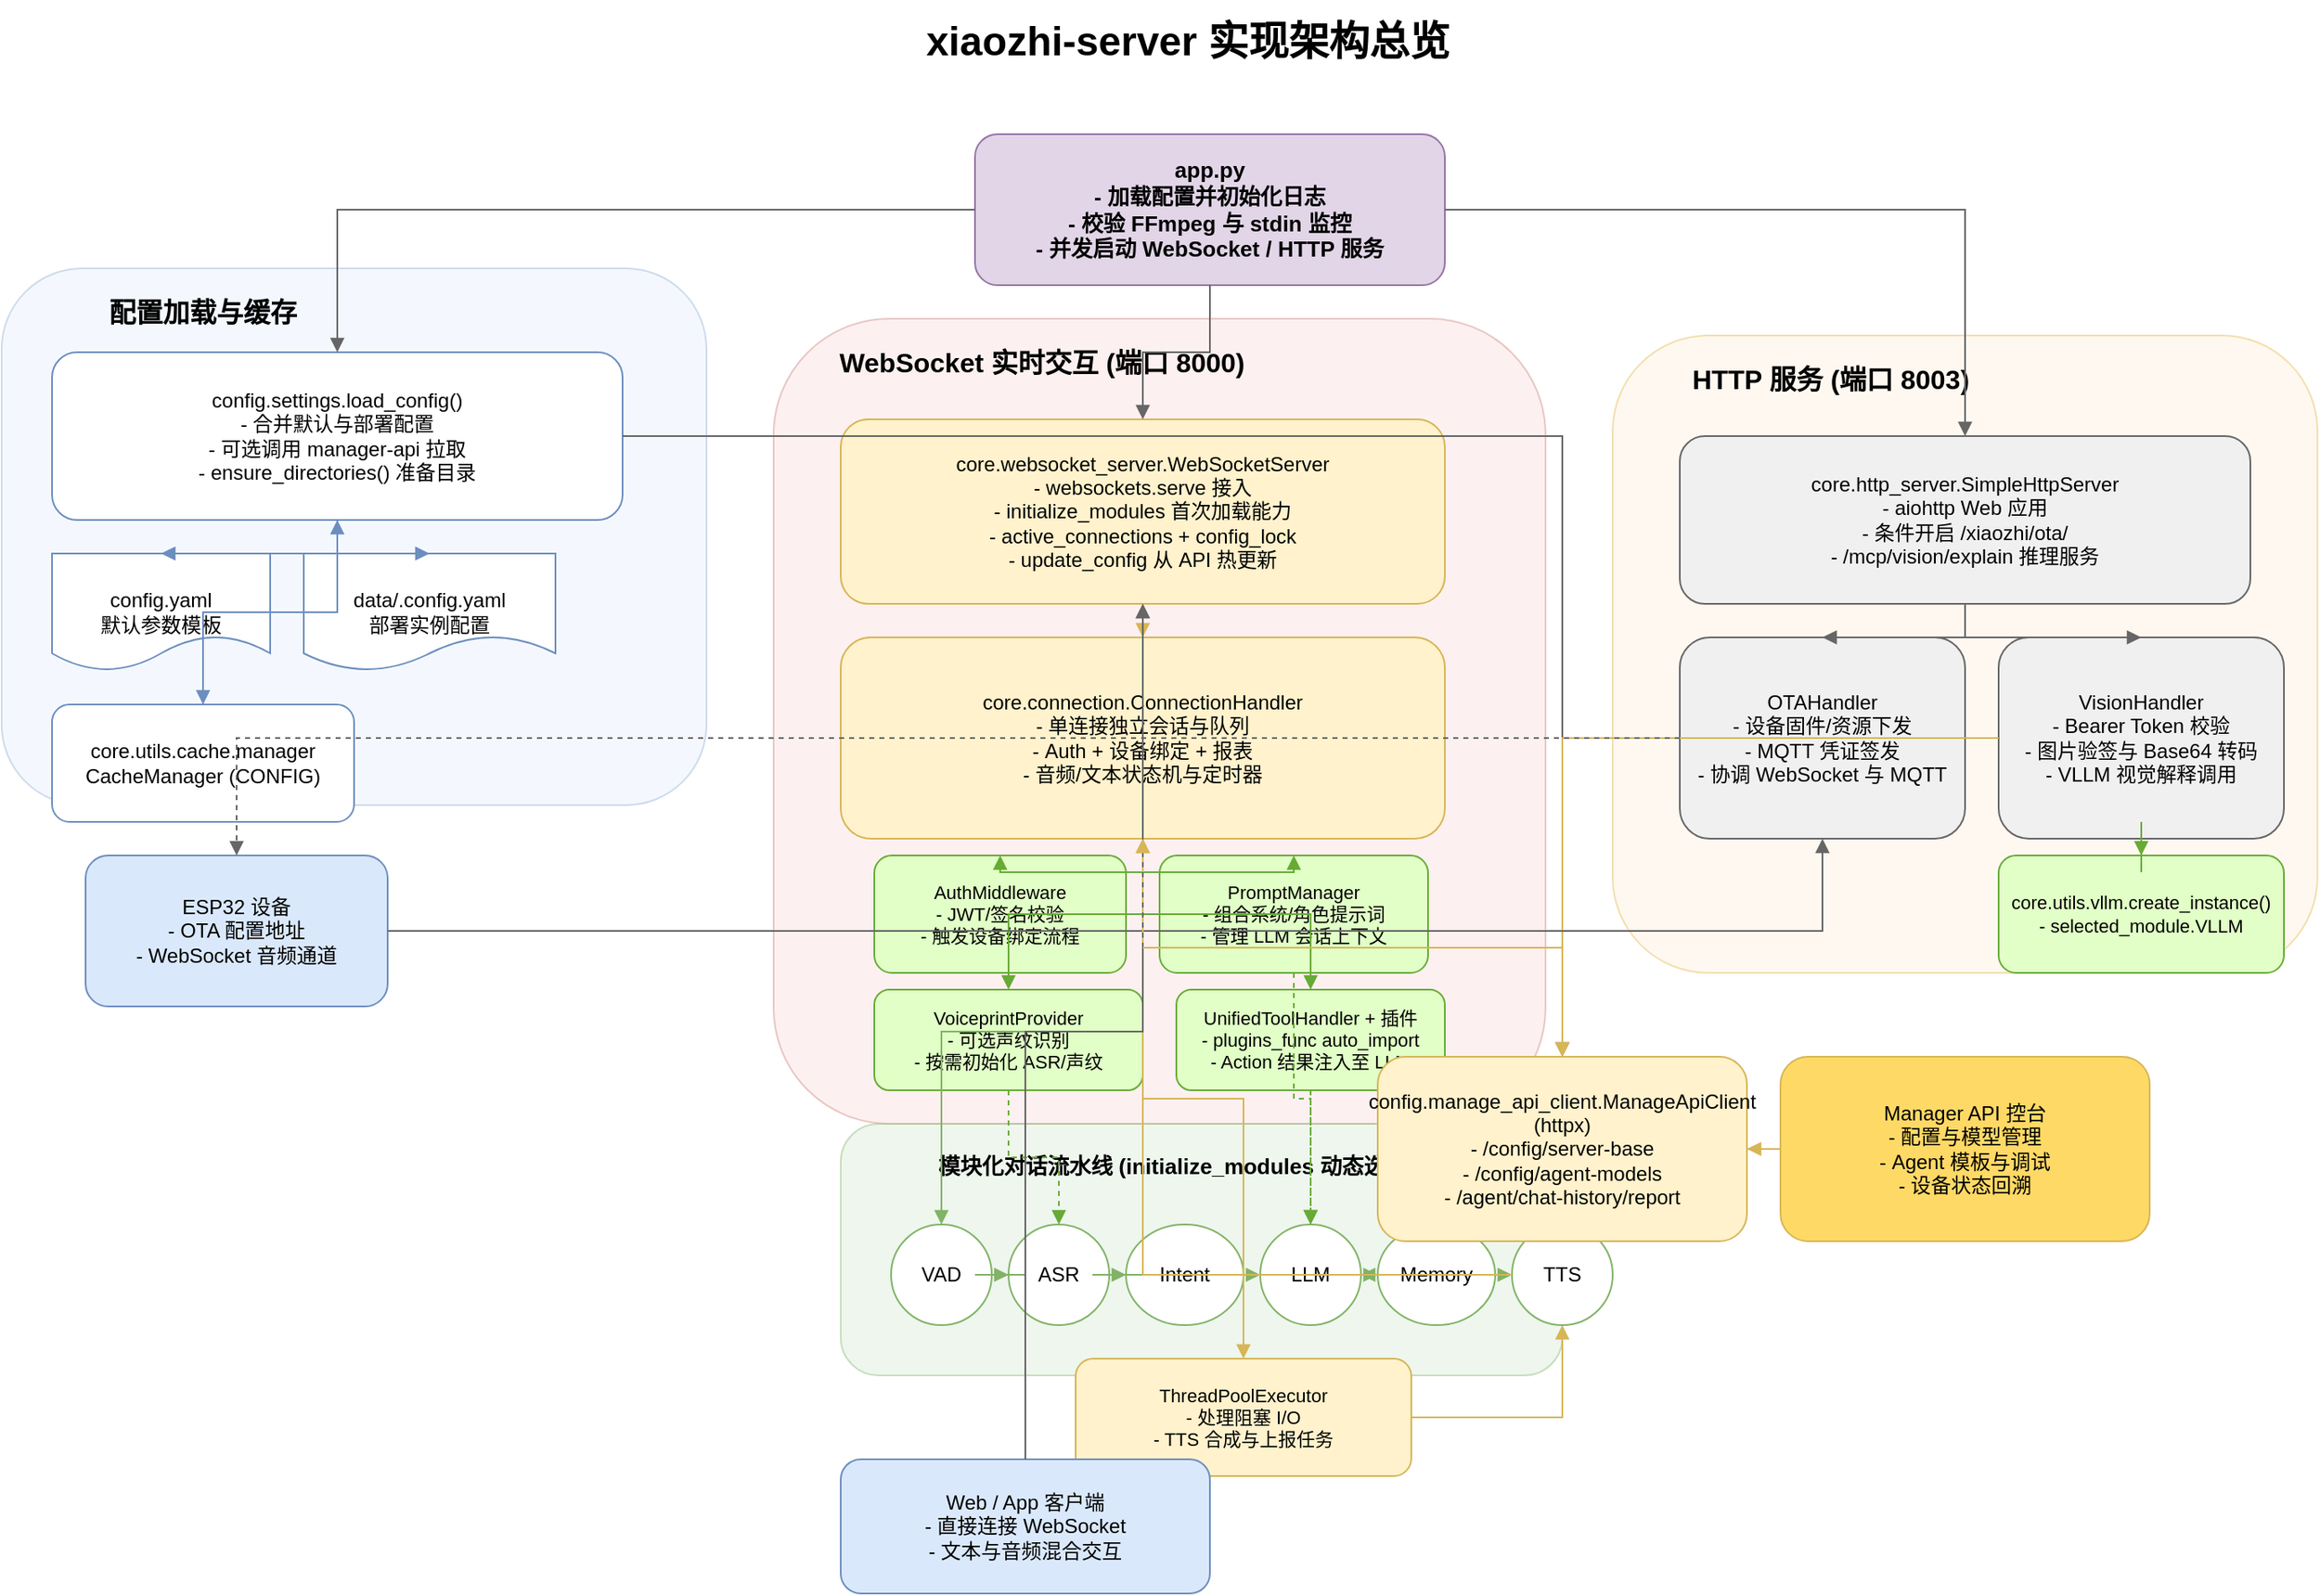 <?xml version='1.0' encoding='utf-8'?>
<mxfile>
    <diagram name="xiaozhi-server实现架构" id="xiaozhi-server-implementation">
        <mxGraphModel dx="1772" dy="907" grid="1" gridSize="10" guides="1" tooltips="1" connect="1" arrows="1" fold="1" page="1" pageScale="1" pageWidth="1654" pageHeight="2339" math="0" shadow="0">
            <root>
                <mxCell id="0" />
                <mxCell id="1" parent="0" />
                <mxCell id="title" value="xiaozhi-server 实现架构总览" style="text;html=1;strokeColor=none;fillColor=none;align=center;verticalAlign=middle;whiteSpace=wrap;fontSize=24;fontStyle=1;" parent="1" vertex="1">
                    <mxGeometry x="577" y="30" width="500" height="50" as="geometry" />
                </mxCell>
                <mxCell id="app" value="app.py&#10;- 加载配置并初始化日志&#10;- 校验 FFmpeg 与 stdin 监控&#10;- 并发启动 WebSocket / HTTP 服务" style="rounded=1;whiteSpace=wrap;html=1;fillColor=#e1d5e7;strokeColor=#9673a6;fontSize=13;fontStyle=1;" parent="1" vertex="1">
                    <mxGeometry x="700" y="110" width="280" height="90" as="geometry" />
                </mxCell>
                <mxCell id="config-group" value="" style="rounded=1;whiteSpace=wrap;html=1;fillColor=#dae8fc;strokeColor=#6c8ebf;opacity=30;" parent="1" vertex="1">
                    <mxGeometry x="120" y="190" width="420" height="320" as="geometry" />
                </mxCell>
                <mxCell id="config-group-title" value="配置加载与缓存" style="text;html=1;strokeColor=none;fillColor=none;align=center;verticalAlign=top;whiteSpace=wrap;fontSize=16;fontStyle=1;" parent="1" vertex="1">
                    <mxGeometry x="140" y="200" width="200" height="30" as="geometry" />
                </mxCell>
                <mxCell id="load-config" value="config.settings.load_config()&#10;- 合并默认与部署配置&#10;- 可选调用 manager-api 拉取&#10;- ensure_directories() 准备目录" style="rounded=1;whiteSpace=wrap;html=1;fillColor=#ffffff;strokeColor=#6c8ebf;fontSize=12;" parent="1" vertex="1">
                    <mxGeometry x="150" y="240" width="340" height="100" as="geometry" />
                </mxCell>
                <mxCell id="default-config" value="config.yaml&#10;默认参数模板" style="shape=document;whiteSpace=wrap;html=1;strokeColor=#6c8ebf;fillColor=#ffffff;fontSize=12;" parent="1" vertex="1">
                    <mxGeometry x="150" y="360" width="130" height="70" as="geometry" />
                </mxCell>
                <mxCell id="custom-config" value="data/.config.yaml&#10;部署实例配置" style="shape=document;whiteSpace=wrap;html=1;strokeColor=#6c8ebf;fillColor=#ffffff;fontSize=12;" parent="1" vertex="1">
                    <mxGeometry x="300" y="360" width="150" height="70" as="geometry" />
                </mxCell>
                <mxCell id="cache-manager" value="core.utils.cache.manager&#10;CacheManager (CONFIG)" style="rounded=1;whiteSpace=wrap;html=1;fillColor=#ffffff;strokeColor=#6c8ebf;fontSize=12;" parent="1" vertex="1">
                    <mxGeometry x="150" y="450" width="180" height="70" as="geometry" />
                </mxCell>
                <mxCell id="ws-group" value="" style="rounded=1;whiteSpace=wrap;html=1;fillColor=#f8cecc;strokeColor=#b85450;opacity=30;" parent="1" vertex="1">
                    <mxGeometry x="580" y="220" width="460" height="480" as="geometry" />
                </mxCell>
                <mxCell id="ws-title" value="WebSocket 实时交互 (端口 8000)" style="text;html=1;strokeColor=none;fillColor=none;align=center;verticalAlign=top;whiteSpace=wrap;fontSize=16;fontStyle=1;" parent="1" vertex="1">
                    <mxGeometry x="600" y="230" width="280" height="30" as="geometry" />
                </mxCell>
                <mxCell id="ws-server" value="core.websocket_server.WebSocketServer&#10;- websockets.serve 接入&#10;- initialize_modules 首次加载能力&#10;- active_connections + config_lock&#10;- update_config 从 API 热更新" style="rounded=1;whiteSpace=wrap;html=1;fillColor=#fff2cc;strokeColor=#d6b656;fontSize=12;" parent="1" vertex="1">
                    <mxGeometry x="620" y="280" width="360" height="110" as="geometry" />
                </mxCell>
                <mxCell id="connection-handler-box" value="core.connection.ConnectionHandler&#10;- 单连接独立会话与队列&#10;- Auth + 设备绑定 + 报表&#10;- 音频/文本状态机与定时器" style="rounded=1;whiteSpace=wrap;html=1;fillColor=#fff2cc;strokeColor=#d6b656;fontSize=12;" parent="1" vertex="1">
                    <mxGeometry x="620" y="410" width="360" height="120" as="geometry" />
                </mxCell>
                <mxCell id="auth-middleware" value="AuthMiddleware&#10;- JWT/签名校验&#10;- 触发设备绑定流程" style="rounded=1;whiteSpace=wrap;html=1;fillColor=#e1ffc7;strokeColor=#67ab36;fontSize=11;" parent="1" vertex="1">
                    <mxGeometry x="640" y="540" width="150" height="70" as="geometry" />
                </mxCell>
                <mxCell id="prompt-manager" value="PromptManager&#10;- 组合系统/角色提示词&#10;- 管理 LLM 会话上下文" style="rounded=1;whiteSpace=wrap;html=1;fillColor=#e1ffc7;strokeColor=#67ab36;fontSize=11;" parent="1" vertex="1">
                    <mxGeometry x="810" y="540" width="160" height="70" as="geometry" />
                </mxCell>
                <mxCell id="voiceprint" value="VoiceprintProvider&#10;- 可选声纹识别&#10;- 按需初始化 ASR/声纹" style="rounded=1;whiteSpace=wrap;html=1;fillColor=#e1ffc7;strokeColor=#67ab36;fontSize=11;" parent="1" vertex="1">
                    <mxGeometry x="640" y="620" width="160" height="60" as="geometry" />
                </mxCell>
                <mxCell id="tool-handler" value="UnifiedToolHandler + 插件&#10;- plugins_func auto_import&#10;- Action 结果注入至 LLM" style="rounded=1;whiteSpace=wrap;html=1;fillColor=#e1ffc7;strokeColor=#67ab36;fontSize=11;" parent="1" vertex="1">
                    <mxGeometry x="820" y="620" width="160" height="60" as="geometry" />
                </mxCell>
                <mxCell id="pipeline-bg" value="" style="rounded=1;whiteSpace=wrap;html=1;fillColor=#d5e8d4;strokeColor=#82b366;opacity=40;" parent="1" vertex="1">
                    <mxGeometry x="620" y="700" width="430" height="150" as="geometry" />
                </mxCell>
                <mxCell id="modules-title" value="模块化对话流水线 (initialize_modules 动态选型)" style="text;html=1;strokeColor=none;fillColor=none;align=center;verticalAlign=middle;whiteSpace=wrap;fontSize=13;fontStyle=1;" parent="1" vertex="1">
                    <mxGeometry x="640" y="710" width="360" height="30" as="geometry" />
                </mxCell>
                <mxCell id="vad" value="VAD" style="ellipse;whiteSpace=wrap;html=1;fillColor=#ffffff;strokeColor=#82b366;fontSize=12;" parent="1" vertex="1">
                    <mxGeometry x="650" y="760" width="60" height="60" as="geometry" />
                </mxCell>
                <mxCell id="asr" value="ASR" style="ellipse;whiteSpace=wrap;html=1;fillColor=#ffffff;strokeColor=#82b366;fontSize=12;" parent="1" vertex="1">
                    <mxGeometry x="720" y="760" width="60" height="60" as="geometry" />
                </mxCell>
                <mxCell id="intent" value="Intent" style="ellipse;whiteSpace=wrap;html=1;fillColor=#ffffff;strokeColor=#82b366;fontSize=12;" parent="1" vertex="1">
                    <mxGeometry x="790" y="760" width="70" height="60" as="geometry" />
                </mxCell>
                <mxCell id="llm" value="LLM" style="ellipse;whiteSpace=wrap;html=1;fillColor=#ffffff;strokeColor=#82b366;fontSize=12;" parent="1" vertex="1">
                    <mxGeometry x="870" y="760" width="60" height="60" as="geometry" />
                </mxCell>
                <mxCell id="memory" value="Memory" style="ellipse;whiteSpace=wrap;html=1;fillColor=#ffffff;strokeColor=#82b366;fontSize=12;" parent="1" vertex="1">
                    <mxGeometry x="940" y="760" width="70" height="60" as="geometry" />
                </mxCell>
                <mxCell id="tts" value="TTS" style="ellipse;whiteSpace=wrap;html=1;fillColor=#ffffff;strokeColor=#82b366;fontSize=12;" parent="1" vertex="1">
                    <mxGeometry x="1020" y="760" width="60" height="60" as="geometry" />
                </mxCell>
                <mxCell id="threadpool" value="ThreadPoolExecutor&#10;- 处理阻塞 I/O&#10;- TTS 合成与上报任务" style="rounded=1;whiteSpace=wrap;html=1;fillColor=#fff2cc;strokeColor=#d6b656;fontSize=11;" parent="1" vertex="1">
                    <mxGeometry x="760" y="840" width="200" height="70" as="geometry" />
                </mxCell>
                <mxCell id="http-group" value="" style="rounded=1;whiteSpace=wrap;html=1;fillColor=#ffe6cc;strokeColor=#d79b00;opacity=30;" parent="1" vertex="1">
                    <mxGeometry x="1080" y="230" width="420" height="380" as="geometry" />
                </mxCell>
                <mxCell id="http-title" value="HTTP 服务 (端口 8003)" style="text;html=1;strokeColor=none;fillColor=none;align=center;verticalAlign=top;whiteSpace=wrap;fontSize=16;fontStyle=1;" parent="1" vertex="1">
                    <mxGeometry x="1100" y="240" width="220" height="30" as="geometry" />
                </mxCell>
                <mxCell id="http-server" value="core.http_server.SimpleHttpServer&#10;- aiohttp Web 应用&#10;- 条件开启 /xiaozhi/ota/&#10;- /mcp/vision/explain 推理服务" style="rounded=1;whiteSpace=wrap;html=1;fillColor=#f0f0f0;strokeColor=#666666;fontSize=12;" parent="1" vertex="1">
                    <mxGeometry x="1120" y="290" width="340" height="100" as="geometry" />
                </mxCell>
                <mxCell id="ota-handler" value="OTAHandler&#10;- 设备固件/资源下发&#10;- MQTT 凭证签发&#10;- 协调 WebSocket 与 MQTT" style="rounded=1;whiteSpace=wrap;html=1;fillColor=#f0f0f0;strokeColor=#666666;fontSize=12;" parent="1" vertex="1">
                    <mxGeometry x="1120" y="410" width="170" height="120" as="geometry" />
                </mxCell>
                <mxCell id="vision-handler" value="VisionHandler&#10;- Bearer Token 校验&#10;- 图片验签与 Base64 转码&#10;- VLLM 视觉解释调用" style="rounded=1;whiteSpace=wrap;html=1;fillColor=#f0f0f0;strokeColor=#666666;fontSize=12;" parent="1" vertex="1">
                    <mxGeometry x="1310" y="410" width="170" height="120" as="geometry" />
                </mxCell>
                <mxCell id="vllm" value="core.utils.vllm.create_instance()&#10;- selected_module.VLLM" style="rounded=1;whiteSpace=wrap;html=1;fillColor=#e1ffc7;strokeColor=#67ab36;fontSize=11;" parent="1" vertex="1">
                    <mxGeometry x="1310" y="540" width="170" height="70" as="geometry" />
                </mxCell>
                <mxCell id="esp32" value="ESP32 设备&#10;- OTA 配置地址&#10;- WebSocket 音频通道" style="rounded=1;whiteSpace=wrap;html=1;fillColor=#dae8fc;strokeColor=#6c8ebf;fontSize=12;" parent="1" vertex="1">
                    <mxGeometry x="170" y="540" width="180" height="90" as="geometry" />
                </mxCell>
                <mxCell id="client-app" value="Web / App 客户端&#10;- 直接连接 WebSocket&#10;- 文本与音频混合交互" style="rounded=1;whiteSpace=wrap;html=1;fillColor=#dae8fc;strokeColor=#6c8ebf;fontSize=12;" parent="1" vertex="1">
                    <mxGeometry x="620" y="900" width="220" height="80" as="geometry" />
                </mxCell>
                <mxCell id="manager-console" value="Manager API 控台&#10;- 配置与模型管理&#10;- Agent 模板与调试&#10;- 设备状态回溯" style="rounded=1;whiteSpace=wrap;html=1;fillColor=#ffd966;strokeColor=#d6b656;fontSize=12;" parent="1" vertex="1">
                    <mxGeometry x="1180" y="660" width="220" height="110" as="geometry" />
                </mxCell>
                <mxCell id="manager-api" value="config.manage_api_client.ManageApiClient (httpx)&#10;- /config/server-base&#10;- /config/agent-models&#10;- /agent/chat-history/report" style="rounded=1;whiteSpace=wrap;html=1;fillColor=#fff2cc;strokeColor=#d6b656;fontSize=12;" parent="1" vertex="1">
                    <mxGeometry x="940" y="660" width="220" height="110" as="geometry" />
                </mxCell>
                <mxCell id="edge-app-config" style="edgeStyle=orthogonalEdgeStyle;rounded=0;orthogonalLoop=1;jettySize=auto;html=1;endArrow=block;endFill=1;strokeColor=#666666;" parent="1" source="app" target="load-config" edge="1">
                    <mxGeometry relative="1" as="geometry" />
                </mxCell>
                <mxCell id="edge-app-ws" style="edgeStyle=orthogonalEdgeStyle;rounded=0;orthogonalLoop=1;jettySize=auto;html=1;endArrow=block;endFill=1;strokeColor=#666666;" parent="1" source="app" target="ws-server" edge="1">
                    <mxGeometry relative="1" as="geometry" />
                </mxCell>
                <mxCell id="edge-app-http" style="edgeStyle=orthogonalEdgeStyle;rounded=0;orthogonalLoop=1;jettySize=auto;html=1;endArrow=block;endFill=1;strokeColor=#666666;" parent="1" source="app" target="http-server" edge="1">
                    <mxGeometry relative="1" as="geometry" />
                </mxCell>
                <mxCell id="edge-load-default" style="edgeStyle=orthogonalEdgeStyle;rounded=0;orthogonalLoop=1;jettySize=auto;html=1;endArrow=block;endFill=1;strokeColor=#6c8ebf;" parent="1" source="load-config" target="default-config" edge="1">
                    <mxGeometry relative="1" as="geometry" />
                </mxCell>
                <mxCell id="edge-load-custom" style="edgeStyle=orthogonalEdgeStyle;rounded=0;orthogonalLoop=1;jettySize=auto;html=1;endArrow=block;endFill=1;strokeColor=#6c8ebf;" parent="1" source="load-config" target="custom-config" edge="1">
                    <mxGeometry relative="1" as="geometry" />
                </mxCell>
                <mxCell id="edge-load-cache" style="edgeStyle=orthogonalEdgeStyle;rounded=0;orthogonalLoop=1;jettySize=auto;html=1;endArrow=block;endFill=1;strokeColor=#6c8ebf;" parent="1" source="load-config" target="cache-manager" edge="1">
                    <mxGeometry relative="1" as="geometry" />
                </mxCell>
                <mxCell id="edge-load-manager" style="edgeStyle=orthogonalEdgeStyle;rounded=0;orthogonalLoop=1;jettySize=auto;html=1;endArrow=block;endFill=1;strokeColor=#666666;" parent="1" source="load-config" target="manager-api" edge="1">
                    <mxGeometry relative="1" as="geometry" />
                </mxCell>
                <mxCell id="edge-ws-conn" style="edgeStyle=orthogonalEdgeStyle;rounded=0;orthogonalLoop=1;jettySize=auto;html=1;endArrow=block;endFill=1;strokeColor=#d6b656;" parent="1" source="ws-server" target="connection-handler-box" edge="1">
                    <mxGeometry relative="1" as="geometry" />
                </mxCell>
                <mxCell id="edge-conn-auth" style="edgeStyle=orthogonalEdgeStyle;rounded=0;orthogonalLoop=1;jettySize=auto;html=1;endArrow=block;endFill=1;strokeColor=#67ab36;" parent="1" source="connection-handler-box" target="auth-middleware" edge="1">
                    <mxGeometry relative="1" as="geometry" />
                </mxCell>
                <mxCell id="edge-conn-prompt" style="edgeStyle=orthogonalEdgeStyle;rounded=0;orthogonalLoop=1;jettySize=auto;html=1;endArrow=block;endFill=1;strokeColor=#67ab36;" parent="1" source="connection-handler-box" target="prompt-manager" edge="1">
                    <mxGeometry relative="1" as="geometry" />
                </mxCell>
                <mxCell id="edge-conn-voice" style="edgeStyle=orthogonalEdgeStyle;rounded=0;orthogonalLoop=1;jettySize=auto;html=1;endArrow=block;endFill=1;strokeColor=#67ab36;" parent="1" source="connection-handler-box" target="voiceprint" edge="1">
                    <mxGeometry relative="1" as="geometry" />
                </mxCell>
                <mxCell id="edge-conn-tool" style="edgeStyle=orthogonalEdgeStyle;rounded=0;orthogonalLoop=1;jettySize=auto;html=1;endArrow=block;endFill=1;strokeColor=#67ab36;" parent="1" source="connection-handler-box" target="tool-handler" edge="1">
                    <mxGeometry relative="1" as="geometry" />
                </mxCell>
                <mxCell id="edge-conn-vad" style="edgeStyle=orthogonalEdgeStyle;rounded=0;orthogonalLoop=1;jettySize=auto;html=1;endArrow=block;endFill=1;strokeColor=#82b366;" parent="1" source="connection-handler-box" target="vad" edge="1">
                    <mxGeometry relative="1" as="geometry" />
                </mxCell>
                <mxCell id="edge-threadpool" style="edgeStyle=orthogonalEdgeStyle;rounded=0;orthogonalLoop=1;jettySize=auto;html=1;endArrow=block;endFill=1;strokeColor=#d6b656;" parent="1" source="connection-handler-box" target="threadpool" edge="1">
                    <mxGeometry relative="1" as="geometry" />
                </mxCell>
                <mxCell id="edge-vad-asr" style="edgeStyle=orthogonalEdgeStyle;rounded=0;orthogonalLoop=1;jettySize=auto;html=1;endArrow=block;endFill=1;strokeColor=#82b366;" parent="1" source="vad" target="asr" edge="1">
                    <mxGeometry relative="1" as="geometry" />
                </mxCell>
                <mxCell id="edge-asr-intent" style="edgeStyle=orthogonalEdgeStyle;rounded=0;orthogonalLoop=1;jettySize=auto;html=1;endArrow=block;endFill=1;strokeColor=#82b366;" parent="1" source="asr" target="intent" edge="1">
                    <mxGeometry relative="1" as="geometry" />
                </mxCell>
                <mxCell id="edge-intent-llm" style="edgeStyle=orthogonalEdgeStyle;rounded=0;orthogonalLoop=1;jettySize=auto;html=1;endArrow=block;endFill=1;strokeColor=#82b366;" parent="1" source="intent" target="llm" edge="1">
                    <mxGeometry relative="1" as="geometry" />
                </mxCell>
                <mxCell id="edge-llm-memory" style="edgeStyle=orthogonalEdgeStyle;rounded=0;orthogonalLoop=1;jettySize=auto;html=1;endArrow=block;endFill=1;strokeColor=#82b366;" parent="1" source="llm" target="memory" edge="1">
                    <mxGeometry relative="1" as="geometry" />
                </mxCell>
                <mxCell id="edge-llm-tts" style="edgeStyle=orthogonalEdgeStyle;rounded=0;orthogonalLoop=1;jettySize=auto;html=1;endArrow=block;endFill=1;strokeColor=#82b366;" parent="1" source="llm" target="tts" edge="1">
                    <mxGeometry relative="1" as="geometry" />
                </mxCell>
                <mxCell id="edge-memory-llm" style="edgeStyle=orthogonalEdgeStyle;rounded=0;orthogonalLoop=1;jettySize=auto;html=1;endArrow=block;endFill=1;strokeColor=#82b366;dashed=1;" parent="1" source="memory" target="llm" edge="1">
                    <mxGeometry relative="1" as="geometry" />
                </mxCell>
                <mxCell id="edge-threadpool-tts" style="edgeStyle=orthogonalEdgeStyle;rounded=0;orthogonalLoop=1;jettySize=auto;html=1;endArrow=block;endFill=1;strokeColor=#d6b656;" parent="1" source="threadpool" target="tts" edge="1">
                    <mxGeometry relative="1" as="geometry" />
                </mxCell>
                <mxCell id="edge-prompt-llm" style="edgeStyle=orthogonalEdgeStyle;rounded=0;orthogonalLoop=1;jettySize=auto;html=1;endArrow=block;endFill=1;strokeColor=#67ab36;dashed=1;" parent="1" source="prompt-manager" target="llm" edge="1">
                    <mxGeometry relative="1" as="geometry" />
                </mxCell>
                <mxCell id="edge-tool-llm" style="edgeStyle=orthogonalEdgeStyle;rounded=0;orthogonalLoop=1;jettySize=auto;html=1;endArrow=block;endFill=1;strokeColor=#67ab36;dashed=1;" parent="1" source="tool-handler" target="llm" edge="1">
                    <mxGeometry relative="1" as="geometry" />
                </mxCell>
                <mxCell id="edge-voice-asr" style="edgeStyle=orthogonalEdgeStyle;rounded=0;orthogonalLoop=1;jettySize=auto;html=1;endArrow=block;endFill=1;strokeColor=#67ab36;dashed=1;" parent="1" source="voiceprint" target="asr" edge="1">
                    <mxGeometry relative="1" as="geometry" />
                </mxCell>
                <mxCell id="edge-tts-conn" style="edgeStyle=orthogonalEdgeStyle;rounded=0;orthogonalLoop=1;jettySize=auto;html=1;endArrow=block;endFill=1;strokeColor=#d6b656;" parent="1" source="tts" target="connection-handler-box" edge="1">
                    <mxGeometry relative="1" as="geometry" />
                </mxCell>
                <mxCell id="edge-http-ota" style="edgeStyle=orthogonalEdgeStyle;rounded=0;orthogonalLoop=1;jettySize=auto;html=1;endArrow=block;endFill=1;strokeColor=#666666;" parent="1" source="http-server" target="ota-handler" edge="1">
                    <mxGeometry relative="1" as="geometry" />
                </mxCell>
                <mxCell id="edge-http-vision" style="edgeStyle=orthogonalEdgeStyle;rounded=0;orthogonalLoop=1;jettySize=auto;html=1;endArrow=block;endFill=1;strokeColor=#666666;" parent="1" source="http-server" target="vision-handler" edge="1">
                    <mxGeometry relative="1" as="geometry" />
                </mxCell>
                <mxCell id="edge-vision-vllm" style="edgeStyle=orthogonalEdgeStyle;rounded=0;orthogonalLoop=1;jettySize=auto;html=1;endArrow=block;endFill=1;strokeColor=#67ab36;" parent="1" source="vision-handler" target="vllm" edge="1">
                    <mxGeometry relative="1" as="geometry" />
                </mxCell>
                <mxCell id="edge-vision-manager" style="edgeStyle=orthogonalEdgeStyle;rounded=0;orthogonalLoop=1;jettySize=auto;html=1;endArrow=block;endFill=1;strokeColor=#d6b656;" parent="1" source="vision-handler" target="manager-api" edge="1">
                    <mxGeometry relative="1" as="geometry" />
                </mxCell>
                <mxCell id="edge-conn-manager" style="edgeStyle=orthogonalEdgeStyle;rounded=0;orthogonalLoop=1;jettySize=auto;html=1;endArrow=block;endFill=1;strokeColor=#d6b656;" parent="1" source="connection-handler-box" target="manager-api" edge="1">
                    <mxGeometry relative="1" as="geometry" />
                </mxCell>
                <mxCell id="edge-manager-console" style="edgeStyle=orthogonalEdgeStyle;rounded=0;orthogonalLoop=1;jettySize=auto;html=1;endArrow=block;endFill=1;strokeColor=#d6b656;" parent="1" source="manager-console" target="manager-api" edge="1">
                    <mxGeometry relative="1" as="geometry" />
                </mxCell>
                <mxCell id="edge-load-cache-return" style="edgeStyle=orthogonalEdgeStyle;rounded=0;orthogonalLoop=1;jettySize=auto;html=1;dashed=1;endArrow=block;endFill=1;strokeColor=#6c8ebf;" parent="1" source="cache-manager" target="load-config" edge="1">
                    <mxGeometry relative="1" as="geometry" />
                </mxCell>
                <mxCell id="edge-ota-esp32" style="edgeStyle=orthogonalEdgeStyle;rounded=0;orthogonalLoop=1;jettySize=auto;html=1;endArrow=block;endFill=1;strokeColor=#666666;" parent="1" source="esp32" target="ota-handler" edge="1">
                    <mxGeometry relative="1" as="geometry" />
                </mxCell>
                <mxCell id="edge-ota-response" style="edgeStyle=orthogonalEdgeStyle;rounded=0;orthogonalLoop=1;jettySize=auto;html=1;dashed=1;endArrow=block;endFill=1;strokeColor=#666666;" parent="1" source="ota-handler" target="esp32" edge="1">
                    <mxGeometry relative="1" as="geometry" />
                </mxCell>
                <mxCell id="edge-esp32-ws" style="edgeStyle=orthogonalEdgeStyle;rounded=0;orthogonalLoop=1;jettySize=auto;html=1;endArrow=block;endFill=1;strokeColor=#666666;" parent="1" source="esp32" target="ws-server" edge="1">
                    <mxGeometry relative="1" as="geometry" />
                </mxCell>
                <mxCell id="edge-client-ws" style="edgeStyle=orthogonalEdgeStyle;rounded=0;orthogonalLoop=1;jettySize=auto;html=1;endArrow=block;endFill=1;strokeColor=#666666;" parent="1" source="client-app" target="ws-server" edge="1">
                    <mxGeometry relative="1" as="geometry" />
                </mxCell>
                <mxCell id="edge-manager-api-connection" style="edgeStyle=orthogonalEdgeStyle;rounded=0;orthogonalLoop=1;jettySize=auto;html=1;dashed=1;endArrow=block;endFill=1;strokeColor=#d6b656;" parent="1" source="manager-api" target="connection-handler-box" edge="1">
                    <mxGeometry relative="1" as="geometry" />
                </mxCell>
            </root>
        </mxGraphModel>
    </diagram>
</mxfile>
